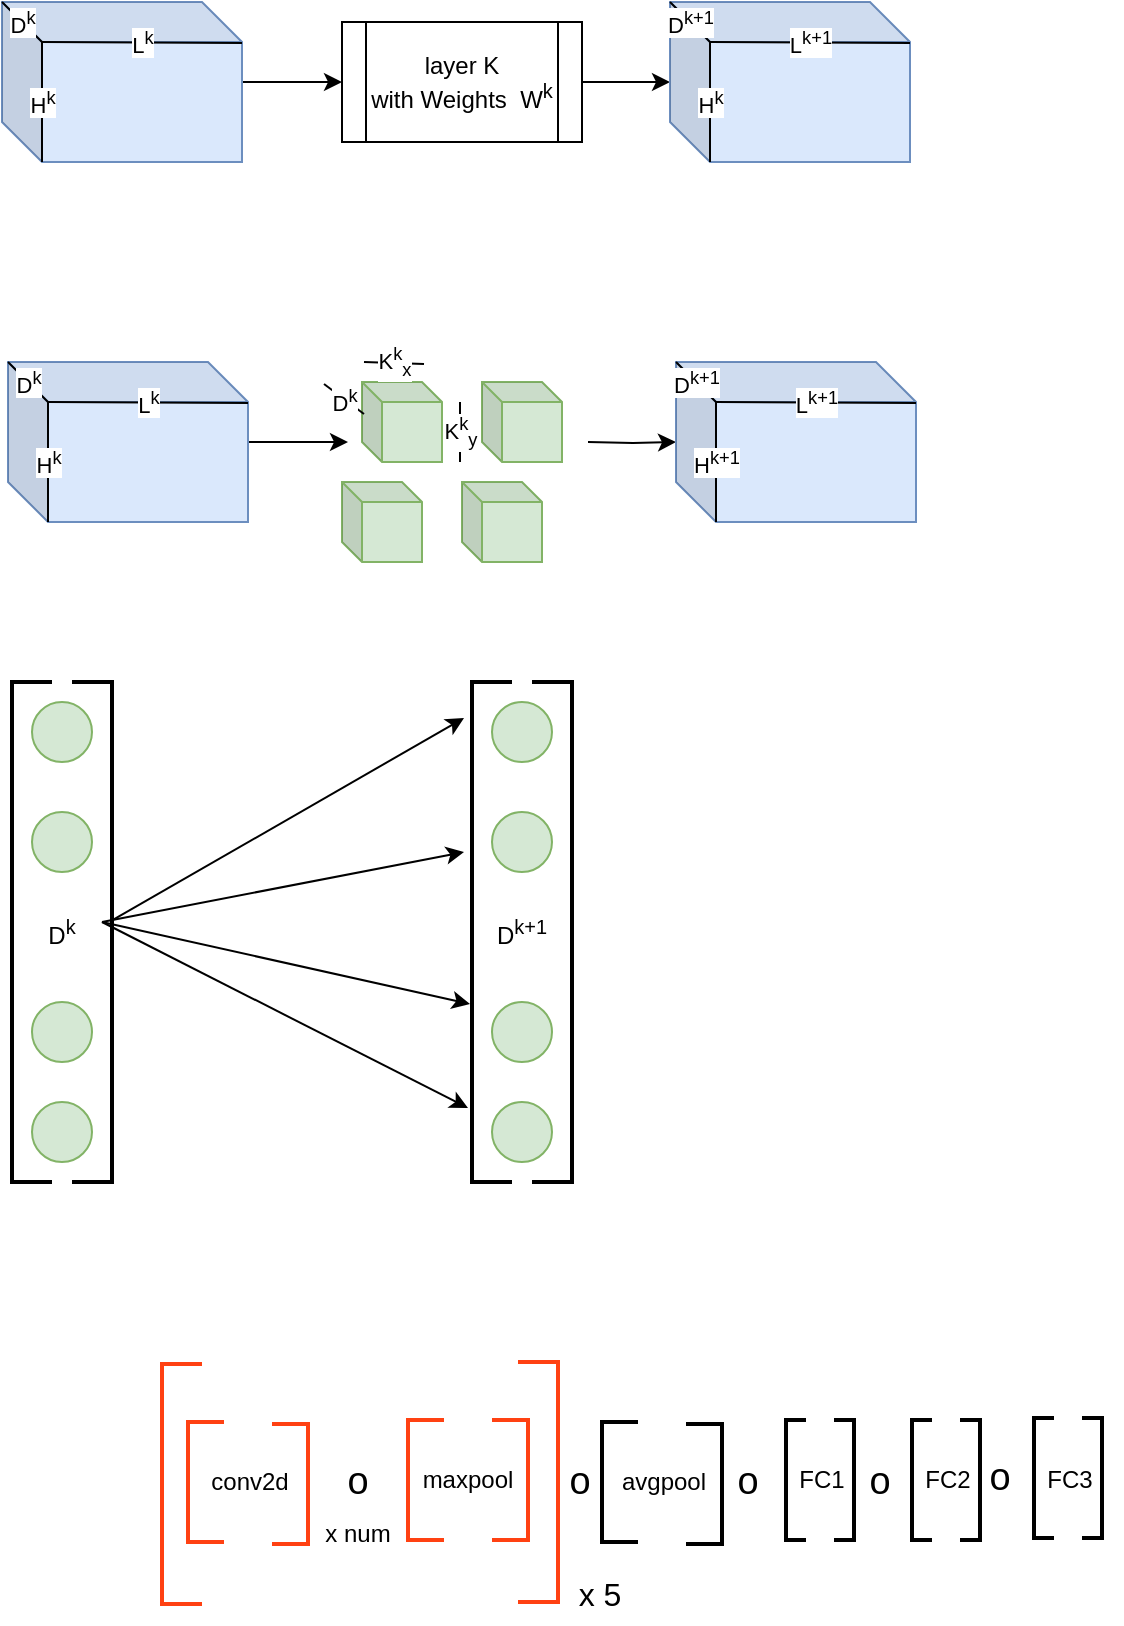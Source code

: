 <mxfile version="20.0.1" type="github">
  <diagram id="wSgpHQAtbLM4m3tJ_IFb" name="Page-1">
    <mxGraphModel dx="946" dy="589" grid="0" gridSize="10" guides="1" tooltips="1" connect="1" arrows="1" fold="1" page="1" pageScale="1" pageWidth="827" pageHeight="1169" math="0" shadow="0">
      <root>
        <mxCell id="0" />
        <mxCell id="1" parent="0" />
        <mxCell id="3ilonqyPFR8n0Mdz5V8T-7" value="" style="edgeStyle=orthogonalEdgeStyle;rounded=0;orthogonalLoop=1;jettySize=auto;html=1;shadow=0;" edge="1" parent="1" source="3ilonqyPFR8n0Mdz5V8T-1" target="3ilonqyPFR8n0Mdz5V8T-6">
          <mxGeometry relative="1" as="geometry" />
        </mxCell>
        <mxCell id="3ilonqyPFR8n0Mdz5V8T-1" value="" style="shape=cube;whiteSpace=wrap;html=1;boundedLbl=1;backgroundOutline=1;darkOpacity=0.05;darkOpacity2=0.1;fillColor=#dae8fc;strokeColor=#6c8ebf;" vertex="1" parent="1">
          <mxGeometry x="80" y="140" width="120" height="80" as="geometry" />
        </mxCell>
        <mxCell id="3ilonqyPFR8n0Mdz5V8T-2" value="L&lt;sup&gt;k&lt;/sup&gt;" style="endArrow=none;html=1;rounded=0;" edge="1" parent="1">
          <mxGeometry width="50" height="50" relative="1" as="geometry">
            <mxPoint x="100" y="160" as="sourcePoint" />
            <mxPoint x="200" y="160.5" as="targetPoint" />
            <Array as="points" />
          </mxGeometry>
        </mxCell>
        <mxCell id="3ilonqyPFR8n0Mdz5V8T-3" value="H&lt;sup&gt;k&lt;/sup&gt;" style="endArrow=none;html=1;rounded=0;" edge="1" parent="1">
          <mxGeometry width="50" height="50" relative="1" as="geometry">
            <mxPoint x="100" y="220" as="sourcePoint" />
            <mxPoint x="100" y="160" as="targetPoint" />
            <Array as="points" />
          </mxGeometry>
        </mxCell>
        <mxCell id="3ilonqyPFR8n0Mdz5V8T-4" value="D&lt;sup&gt;k&lt;/sup&gt;" style="endArrow=none;html=1;rounded=0;exitX=0;exitY=0;exitDx=0;exitDy=0;exitPerimeter=0;" edge="1" parent="1" source="3ilonqyPFR8n0Mdz5V8T-1">
          <mxGeometry width="50" height="50" relative="1" as="geometry">
            <mxPoint x="120" y="180" as="sourcePoint" />
            <mxPoint x="100" y="160" as="targetPoint" />
            <Array as="points" />
          </mxGeometry>
        </mxCell>
        <mxCell id="3ilonqyPFR8n0Mdz5V8T-12" value="" style="edgeStyle=orthogonalEdgeStyle;rounded=0;orthogonalLoop=1;jettySize=auto;html=1;shadow=0;" edge="1" parent="1" source="3ilonqyPFR8n0Mdz5V8T-6" target="3ilonqyPFR8n0Mdz5V8T-8">
          <mxGeometry relative="1" as="geometry" />
        </mxCell>
        <mxCell id="3ilonqyPFR8n0Mdz5V8T-6" value="layer K&lt;br&gt;with Weights&amp;nbsp; W&lt;sup&gt;k&lt;br&gt;&lt;/sup&gt;" style="shape=process;whiteSpace=wrap;html=1;backgroundOutline=1;rotation=0;" vertex="1" parent="1">
          <mxGeometry x="250" y="150" width="120" height="60" as="geometry" />
        </mxCell>
        <mxCell id="3ilonqyPFR8n0Mdz5V8T-8" value="" style="shape=cube;whiteSpace=wrap;html=1;boundedLbl=1;backgroundOutline=1;darkOpacity=0.05;darkOpacity2=0.1;fillColor=#dae8fc;strokeColor=#6c8ebf;" vertex="1" parent="1">
          <mxGeometry x="414" y="140" width="120" height="80" as="geometry" />
        </mxCell>
        <mxCell id="3ilonqyPFR8n0Mdz5V8T-9" value="L&lt;sup&gt;k+1&lt;/sup&gt;" style="endArrow=none;html=1;rounded=0;" edge="1" parent="1">
          <mxGeometry width="50" height="50" relative="1" as="geometry">
            <mxPoint x="434" y="160" as="sourcePoint" />
            <mxPoint x="534" y="160.5" as="targetPoint" />
            <Array as="points" />
          </mxGeometry>
        </mxCell>
        <mxCell id="3ilonqyPFR8n0Mdz5V8T-10" value="H&lt;sup&gt;k&lt;/sup&gt;" style="endArrow=none;html=1;rounded=0;" edge="1" parent="1">
          <mxGeometry width="50" height="50" relative="1" as="geometry">
            <mxPoint x="434" y="220" as="sourcePoint" />
            <mxPoint x="434" y="160" as="targetPoint" />
            <Array as="points" />
          </mxGeometry>
        </mxCell>
        <mxCell id="3ilonqyPFR8n0Mdz5V8T-11" value="D&lt;sup&gt;k+1&lt;/sup&gt;" style="endArrow=none;html=1;rounded=0;exitX=0;exitY=0;exitDx=0;exitDy=0;exitPerimeter=0;" edge="1" parent="1" source="3ilonqyPFR8n0Mdz5V8T-8">
          <mxGeometry width="50" height="50" relative="1" as="geometry">
            <mxPoint x="454" y="180" as="sourcePoint" />
            <mxPoint x="434" y="160" as="targetPoint" />
            <Array as="points" />
          </mxGeometry>
        </mxCell>
        <mxCell id="3ilonqyPFR8n0Mdz5V8T-13" value="" style="edgeStyle=orthogonalEdgeStyle;rounded=0;orthogonalLoop=1;jettySize=auto;html=1;shadow=0;" edge="1" parent="1" source="3ilonqyPFR8n0Mdz5V8T-14">
          <mxGeometry relative="1" as="geometry">
            <mxPoint x="253" y="360" as="targetPoint" />
          </mxGeometry>
        </mxCell>
        <mxCell id="3ilonqyPFR8n0Mdz5V8T-14" value="" style="shape=cube;whiteSpace=wrap;html=1;boundedLbl=1;backgroundOutline=1;darkOpacity=0.05;darkOpacity2=0.1;fillColor=#dae8fc;strokeColor=#6c8ebf;" vertex="1" parent="1">
          <mxGeometry x="83" y="320" width="120" height="80" as="geometry" />
        </mxCell>
        <mxCell id="3ilonqyPFR8n0Mdz5V8T-15" value="L&lt;sup&gt;k&lt;/sup&gt;" style="endArrow=none;html=1;rounded=0;" edge="1" parent="1">
          <mxGeometry width="50" height="50" relative="1" as="geometry">
            <mxPoint x="103" y="340" as="sourcePoint" />
            <mxPoint x="203" y="340.5" as="targetPoint" />
            <Array as="points" />
          </mxGeometry>
        </mxCell>
        <mxCell id="3ilonqyPFR8n0Mdz5V8T-16" value="H&lt;sup&gt;k&lt;/sup&gt;" style="endArrow=none;html=1;rounded=0;" edge="1" parent="1">
          <mxGeometry width="50" height="50" relative="1" as="geometry">
            <mxPoint x="103" y="400" as="sourcePoint" />
            <mxPoint x="103" y="340" as="targetPoint" />
            <Array as="points" />
          </mxGeometry>
        </mxCell>
        <mxCell id="3ilonqyPFR8n0Mdz5V8T-17" value="D&lt;sup&gt;k&lt;/sup&gt;" style="endArrow=none;html=1;rounded=0;exitX=0;exitY=0;exitDx=0;exitDy=0;exitPerimeter=0;" edge="1" parent="1" source="3ilonqyPFR8n0Mdz5V8T-14">
          <mxGeometry width="50" height="50" relative="1" as="geometry">
            <mxPoint x="123" y="360" as="sourcePoint" />
            <mxPoint x="103" y="340" as="targetPoint" />
            <Array as="points" />
          </mxGeometry>
        </mxCell>
        <mxCell id="3ilonqyPFR8n0Mdz5V8T-18" value="" style="edgeStyle=orthogonalEdgeStyle;rounded=0;orthogonalLoop=1;jettySize=auto;html=1;shadow=0;" edge="1" parent="1" target="3ilonqyPFR8n0Mdz5V8T-20">
          <mxGeometry relative="1" as="geometry">
            <mxPoint x="373" y="360" as="sourcePoint" />
          </mxGeometry>
        </mxCell>
        <mxCell id="3ilonqyPFR8n0Mdz5V8T-20" value="" style="shape=cube;whiteSpace=wrap;html=1;boundedLbl=1;backgroundOutline=1;darkOpacity=0.05;darkOpacity2=0.1;fillColor=#dae8fc;strokeColor=#6c8ebf;" vertex="1" parent="1">
          <mxGeometry x="417" y="320" width="120" height="80" as="geometry" />
        </mxCell>
        <mxCell id="3ilonqyPFR8n0Mdz5V8T-21" value="L&lt;sup&gt;k+1&lt;/sup&gt;" style="endArrow=none;html=1;rounded=0;" edge="1" parent="1">
          <mxGeometry width="50" height="50" relative="1" as="geometry">
            <mxPoint x="437" y="340" as="sourcePoint" />
            <mxPoint x="537" y="340.5" as="targetPoint" />
            <Array as="points" />
          </mxGeometry>
        </mxCell>
        <mxCell id="3ilonqyPFR8n0Mdz5V8T-22" value="H&lt;sup&gt;k+1&lt;br&gt;&lt;/sup&gt;" style="endArrow=none;html=1;rounded=0;" edge="1" parent="1">
          <mxGeometry width="50" height="50" relative="1" as="geometry">
            <mxPoint x="437" y="400" as="sourcePoint" />
            <mxPoint x="437" y="340" as="targetPoint" />
            <Array as="points" />
          </mxGeometry>
        </mxCell>
        <mxCell id="3ilonqyPFR8n0Mdz5V8T-23" value="D&lt;sup&gt;k+1&lt;/sup&gt;" style="endArrow=none;html=1;rounded=0;exitX=0;exitY=0;exitDx=0;exitDy=0;exitPerimeter=0;" edge="1" parent="1" source="3ilonqyPFR8n0Mdz5V8T-20">
          <mxGeometry width="50" height="50" relative="1" as="geometry">
            <mxPoint x="457" y="360" as="sourcePoint" />
            <mxPoint x="437" y="340" as="targetPoint" />
            <Array as="points" />
          </mxGeometry>
        </mxCell>
        <mxCell id="3ilonqyPFR8n0Mdz5V8T-27" value="" style="shape=cube;whiteSpace=wrap;html=1;boundedLbl=1;backgroundOutline=1;darkOpacity=0.05;darkOpacity2=0.1;size=10;fillColor=#d5e8d4;strokeColor=#82b366;" vertex="1" parent="1">
          <mxGeometry x="250" y="380" width="40" height="40" as="geometry" />
        </mxCell>
        <mxCell id="3ilonqyPFR8n0Mdz5V8T-28" value="" style="shape=cube;whiteSpace=wrap;html=1;boundedLbl=1;backgroundOutline=1;darkOpacity=0.05;darkOpacity2=0.1;size=10;fillColor=#d5e8d4;strokeColor=#82b366;" vertex="1" parent="1">
          <mxGeometry x="260" y="330" width="40" height="40" as="geometry" />
        </mxCell>
        <mxCell id="3ilonqyPFR8n0Mdz5V8T-29" value="" style="shape=cube;whiteSpace=wrap;html=1;boundedLbl=1;backgroundOutline=1;darkOpacity=0.05;darkOpacity2=0.1;size=10;fillColor=#d5e8d4;strokeColor=#82b366;" vertex="1" parent="1">
          <mxGeometry x="310" y="380" width="40" height="40" as="geometry" />
        </mxCell>
        <mxCell id="3ilonqyPFR8n0Mdz5V8T-30" value="" style="shape=cube;whiteSpace=wrap;html=1;boundedLbl=1;backgroundOutline=1;darkOpacity=0.05;darkOpacity2=0.1;size=10;fillColor=#d5e8d4;strokeColor=#82b366;" vertex="1" parent="1">
          <mxGeometry x="320" y="330" width="40" height="40" as="geometry" />
        </mxCell>
        <mxCell id="3ilonqyPFR8n0Mdz5V8T-31" value="K&lt;sup&gt;k&lt;/sup&gt;&lt;sub&gt;x&lt;/sub&gt;" style="endArrow=none;html=1;rounded=0;" edge="1" parent="1">
          <mxGeometry width="50" height="50" relative="1" as="geometry">
            <mxPoint x="261" y="320" as="sourcePoint" />
            <mxPoint x="291" y="321" as="targetPoint" />
            <Array as="points" />
          </mxGeometry>
        </mxCell>
        <mxCell id="3ilonqyPFR8n0Mdz5V8T-32" value="K&lt;sup&gt;k&lt;/sup&gt;&lt;sub&gt;y&lt;/sub&gt;" style="endArrow=none;html=1;rounded=0;entryX=0;entryY=0;entryDx=10;entryDy=40;entryPerimeter=0;" edge="1" parent="1">
          <mxGeometry width="50" height="50" relative="1" as="geometry">
            <mxPoint x="309" y="340" as="sourcePoint" />
            <mxPoint x="309" y="370" as="targetPoint" />
            <Array as="points" />
          </mxGeometry>
        </mxCell>
        <mxCell id="3ilonqyPFR8n0Mdz5V8T-34" value="D&lt;sup&gt;k&lt;/sup&gt;" style="endArrow=none;html=1;rounded=0;" edge="1" parent="1">
          <mxGeometry width="50" height="50" relative="1" as="geometry">
            <mxPoint x="241" y="331" as="sourcePoint" />
            <mxPoint x="261" y="346" as="targetPoint" />
            <Array as="points" />
          </mxGeometry>
        </mxCell>
        <mxCell id="3ilonqyPFR8n0Mdz5V8T-41" value="D&lt;sup&gt;k&lt;/sup&gt;" style="text;html=1;strokeColor=none;fillColor=none;align=center;verticalAlign=middle;whiteSpace=wrap;rounded=0;" vertex="1" parent="1">
          <mxGeometry x="80" y="590" width="60" height="30" as="geometry" />
        </mxCell>
        <mxCell id="3ilonqyPFR8n0Mdz5V8T-43" value="" style="ellipse;whiteSpace=wrap;html=1;aspect=fixed;fillColor=#d5e8d4;strokeColor=#82b366;" vertex="1" parent="1">
          <mxGeometry x="95" y="490" width="30" height="30" as="geometry" />
        </mxCell>
        <mxCell id="3ilonqyPFR8n0Mdz5V8T-44" value="" style="ellipse;whiteSpace=wrap;html=1;aspect=fixed;fillColor=#d5e8d4;strokeColor=#82b366;" vertex="1" parent="1">
          <mxGeometry x="95" y="545" width="30" height="30" as="geometry" />
        </mxCell>
        <mxCell id="3ilonqyPFR8n0Mdz5V8T-45" value="" style="ellipse;whiteSpace=wrap;html=1;aspect=fixed;fillColor=#d5e8d4;strokeColor=#82b366;" vertex="1" parent="1">
          <mxGeometry x="95" y="640" width="30" height="30" as="geometry" />
        </mxCell>
        <mxCell id="3ilonqyPFR8n0Mdz5V8T-46" value="" style="ellipse;whiteSpace=wrap;html=1;aspect=fixed;fillColor=#d5e8d4;strokeColor=#82b366;" vertex="1" parent="1">
          <mxGeometry x="95" y="690" width="30" height="30" as="geometry" />
        </mxCell>
        <mxCell id="3ilonqyPFR8n0Mdz5V8T-47" value="" style="strokeWidth=2;html=1;shape=mxgraph.flowchart.annotation_1;align=left;pointerEvents=1;" vertex="1" parent="1">
          <mxGeometry x="85" y="480" width="20" height="250" as="geometry" />
        </mxCell>
        <mxCell id="3ilonqyPFR8n0Mdz5V8T-50" value="" style="strokeWidth=2;html=1;shape=mxgraph.flowchart.annotation_1;align=left;pointerEvents=1;rotation=-180;" vertex="1" parent="1">
          <mxGeometry x="115" y="480" width="20" height="250" as="geometry" />
        </mxCell>
        <mxCell id="3ilonqyPFR8n0Mdz5V8T-51" value="D&lt;sup&gt;k+1&lt;/sup&gt;" style="text;html=1;strokeColor=none;fillColor=none;align=center;verticalAlign=middle;whiteSpace=wrap;rounded=0;" vertex="1" parent="1">
          <mxGeometry x="310" y="590" width="60" height="30" as="geometry" />
        </mxCell>
        <mxCell id="3ilonqyPFR8n0Mdz5V8T-52" value="" style="ellipse;whiteSpace=wrap;html=1;aspect=fixed;fillColor=#d5e8d4;strokeColor=#82b366;" vertex="1" parent="1">
          <mxGeometry x="325" y="490" width="30" height="30" as="geometry" />
        </mxCell>
        <mxCell id="3ilonqyPFR8n0Mdz5V8T-53" value="" style="ellipse;whiteSpace=wrap;html=1;aspect=fixed;fillColor=#d5e8d4;strokeColor=#82b366;" vertex="1" parent="1">
          <mxGeometry x="325" y="545" width="30" height="30" as="geometry" />
        </mxCell>
        <mxCell id="3ilonqyPFR8n0Mdz5V8T-54" value="" style="ellipse;whiteSpace=wrap;html=1;aspect=fixed;fillColor=#d5e8d4;strokeColor=#82b366;" vertex="1" parent="1">
          <mxGeometry x="325" y="640" width="30" height="30" as="geometry" />
        </mxCell>
        <mxCell id="3ilonqyPFR8n0Mdz5V8T-55" value="" style="ellipse;whiteSpace=wrap;html=1;aspect=fixed;fillColor=#d5e8d4;strokeColor=#82b366;" vertex="1" parent="1">
          <mxGeometry x="325" y="690" width="30" height="30" as="geometry" />
        </mxCell>
        <mxCell id="3ilonqyPFR8n0Mdz5V8T-56" value="" style="strokeWidth=2;html=1;shape=mxgraph.flowchart.annotation_1;align=left;pointerEvents=1;" vertex="1" parent="1">
          <mxGeometry x="315" y="480" width="20" height="250" as="geometry" />
        </mxCell>
        <mxCell id="3ilonqyPFR8n0Mdz5V8T-57" value="" style="strokeWidth=2;html=1;shape=mxgraph.flowchart.annotation_1;align=left;pointerEvents=1;rotation=-180;" vertex="1" parent="1">
          <mxGeometry x="345" y="480" width="20" height="250" as="geometry" />
        </mxCell>
        <mxCell id="3ilonqyPFR8n0Mdz5V8T-58" value="" style="endArrow=classic;html=1;rounded=0;shadow=0;entryX=-0.2;entryY=0.072;entryDx=0;entryDy=0;entryPerimeter=0;" edge="1" parent="1" source="3ilonqyPFR8n0Mdz5V8T-50" target="3ilonqyPFR8n0Mdz5V8T-56">
          <mxGeometry width="50" height="50" relative="1" as="geometry">
            <mxPoint x="390" y="680" as="sourcePoint" />
            <mxPoint x="440" y="630" as="targetPoint" />
          </mxGeometry>
        </mxCell>
        <mxCell id="3ilonqyPFR8n0Mdz5V8T-59" value="" style="endArrow=classic;html=1;rounded=0;shadow=0;entryX=-0.2;entryY=0.34;entryDx=0;entryDy=0;entryPerimeter=0;" edge="1" parent="1" target="3ilonqyPFR8n0Mdz5V8T-56">
          <mxGeometry width="50" height="50" relative="1" as="geometry">
            <mxPoint x="130" y="600" as="sourcePoint" />
            <mxPoint x="321" y="508" as="targetPoint" />
          </mxGeometry>
        </mxCell>
        <mxCell id="3ilonqyPFR8n0Mdz5V8T-61" value="" style="endArrow=classic;html=1;rounded=0;shadow=0;entryX=-0.05;entryY=0.644;entryDx=0;entryDy=0;entryPerimeter=0;" edge="1" parent="1" target="3ilonqyPFR8n0Mdz5V8T-56">
          <mxGeometry width="50" height="50" relative="1" as="geometry">
            <mxPoint x="130" y="600" as="sourcePoint" />
            <mxPoint x="321" y="575" as="targetPoint" />
          </mxGeometry>
        </mxCell>
        <mxCell id="3ilonqyPFR8n0Mdz5V8T-62" value="" style="endArrow=classic;html=1;rounded=0;shadow=0;entryX=-0.1;entryY=0.852;entryDx=0;entryDy=0;entryPerimeter=0;" edge="1" parent="1" target="3ilonqyPFR8n0Mdz5V8T-56">
          <mxGeometry width="50" height="50" relative="1" as="geometry">
            <mxPoint x="130" y="600" as="sourcePoint" />
            <mxPoint x="331" y="585" as="targetPoint" />
          </mxGeometry>
        </mxCell>
        <mxCell id="3ilonqyPFR8n0Mdz5V8T-67" value="" style="strokeWidth=2;html=1;shape=mxgraph.flowchart.annotation_1;align=left;pointerEvents=1;fillColor=none;strokeColor=#FF4112;" vertex="1" parent="1">
          <mxGeometry x="160" y="821" width="20" height="120" as="geometry" />
        </mxCell>
        <mxCell id="3ilonqyPFR8n0Mdz5V8T-68" value="" style="strokeWidth=2;html=1;shape=mxgraph.flowchart.annotation_1;align=left;pointerEvents=1;rotation=-180;fillColor=none;strokeColor=#FF4112;" vertex="1" parent="1">
          <mxGeometry x="338" y="820" width="20" height="120" as="geometry" />
        </mxCell>
        <mxCell id="3ilonqyPFR8n0Mdz5V8T-69" value="" style="strokeWidth=2;html=1;shape=mxgraph.flowchart.annotation_1;align=left;pointerEvents=1;fillColor=none;strokeColor=#FF4112;" vertex="1" parent="1">
          <mxGeometry x="173" y="850" width="18" height="60" as="geometry" />
        </mxCell>
        <mxCell id="3ilonqyPFR8n0Mdz5V8T-70" value="" style="strokeWidth=2;html=1;shape=mxgraph.flowchart.annotation_1;align=left;pointerEvents=1;rotation=-180;fillColor=none;strokeColor=#FF4112;" vertex="1" parent="1">
          <mxGeometry x="215" y="851" width="18" height="60" as="geometry" />
        </mxCell>
        <mxCell id="3ilonqyPFR8n0Mdz5V8T-71" value="conv2d" style="text;html=1;strokeColor=none;fillColor=none;align=center;verticalAlign=middle;whiteSpace=wrap;rounded=0;" vertex="1" parent="1">
          <mxGeometry x="174" y="865" width="60" height="30" as="geometry" />
        </mxCell>
        <mxCell id="3ilonqyPFR8n0Mdz5V8T-72" value="&lt;font style=&quot;font-size: 16px;&quot;&gt;x 5&lt;/font&gt;" style="text;html=1;strokeColor=none;fillColor=none;align=center;verticalAlign=middle;whiteSpace=wrap;rounded=0;" vertex="1" parent="1">
          <mxGeometry x="349" y="921" width="60" height="30" as="geometry" />
        </mxCell>
        <mxCell id="3ilonqyPFR8n0Mdz5V8T-73" value="x num" style="text;html=1;strokeColor=none;fillColor=none;align=center;verticalAlign=middle;whiteSpace=wrap;rounded=0;" vertex="1" parent="1">
          <mxGeometry x="228" y="891" width="60" height="30" as="geometry" />
        </mxCell>
        <mxCell id="3ilonqyPFR8n0Mdz5V8T-74" value="&lt;font style=&quot;font-size: 19px;&quot;&gt;o&lt;/font&gt;" style="text;html=1;strokeColor=none;fillColor=none;align=center;verticalAlign=middle;whiteSpace=wrap;rounded=0;" vertex="1" parent="1">
          <mxGeometry x="228" y="865" width="60" height="30" as="geometry" />
        </mxCell>
        <mxCell id="3ilonqyPFR8n0Mdz5V8T-75" value="" style="strokeWidth=2;html=1;shape=mxgraph.flowchart.annotation_1;align=left;pointerEvents=1;fillColor=none;strokeColor=#FF4112;" vertex="1" parent="1">
          <mxGeometry x="283" y="849" width="18" height="60" as="geometry" />
        </mxCell>
        <mxCell id="3ilonqyPFR8n0Mdz5V8T-76" value="" style="strokeWidth=2;html=1;shape=mxgraph.flowchart.annotation_1;align=left;pointerEvents=1;rotation=-180;fillColor=none;strokeColor=#FF4112;" vertex="1" parent="1">
          <mxGeometry x="325" y="849" width="18" height="60" as="geometry" />
        </mxCell>
        <mxCell id="3ilonqyPFR8n0Mdz5V8T-81" value="maxpool" style="text;html=1;strokeColor=none;fillColor=none;align=center;verticalAlign=middle;whiteSpace=wrap;rounded=0;" vertex="1" parent="1">
          <mxGeometry x="283" y="864" width="60" height="30" as="geometry" />
        </mxCell>
        <mxCell id="3ilonqyPFR8n0Mdz5V8T-82" value="&lt;font style=&quot;font-size: 19px;&quot;&gt;o&lt;/font&gt;" style="text;html=1;strokeColor=none;fillColor=none;align=center;verticalAlign=middle;whiteSpace=wrap;rounded=0;" vertex="1" parent="1">
          <mxGeometry x="339" y="865" width="60" height="30" as="geometry" />
        </mxCell>
        <mxCell id="3ilonqyPFR8n0Mdz5V8T-83" value="" style="strokeWidth=2;html=1;shape=mxgraph.flowchart.annotation_1;align=left;pointerEvents=1;" vertex="1" parent="1">
          <mxGeometry x="380" y="850" width="18" height="60" as="geometry" />
        </mxCell>
        <mxCell id="3ilonqyPFR8n0Mdz5V8T-84" value="" style="strokeWidth=2;html=1;shape=mxgraph.flowchart.annotation_1;align=left;pointerEvents=1;rotation=-180;" vertex="1" parent="1">
          <mxGeometry x="422" y="851" width="18" height="60" as="geometry" />
        </mxCell>
        <mxCell id="3ilonqyPFR8n0Mdz5V8T-85" value="avgpool" style="text;html=1;strokeColor=none;fillColor=none;align=center;verticalAlign=middle;whiteSpace=wrap;rounded=0;" vertex="1" parent="1">
          <mxGeometry x="381" y="865" width="60" height="30" as="geometry" />
        </mxCell>
        <mxCell id="3ilonqyPFR8n0Mdz5V8T-87" value="&lt;font style=&quot;font-size: 19px;&quot;&gt;o&lt;/font&gt;" style="text;html=1;strokeColor=none;fillColor=none;align=center;verticalAlign=middle;whiteSpace=wrap;rounded=0;" vertex="1" parent="1">
          <mxGeometry x="423" y="865" width="60" height="30" as="geometry" />
        </mxCell>
        <mxCell id="3ilonqyPFR8n0Mdz5V8T-88" value="" style="strokeWidth=2;html=1;shape=mxgraph.flowchart.annotation_1;align=left;pointerEvents=1;" vertex="1" parent="1">
          <mxGeometry x="472" y="849" width="10" height="60" as="geometry" />
        </mxCell>
        <mxCell id="3ilonqyPFR8n0Mdz5V8T-90" value="FC1" style="text;html=1;strokeColor=none;fillColor=none;align=center;verticalAlign=middle;whiteSpace=wrap;rounded=0;" vertex="1" parent="1">
          <mxGeometry x="464" y="864" width="52" height="30" as="geometry" />
        </mxCell>
        <mxCell id="3ilonqyPFR8n0Mdz5V8T-94" value="" style="strokeWidth=2;html=1;shape=mxgraph.flowchart.annotation_1;align=left;pointerEvents=1;rotation=-180;" vertex="1" parent="1">
          <mxGeometry x="496" y="849" width="10" height="60" as="geometry" />
        </mxCell>
        <mxCell id="3ilonqyPFR8n0Mdz5V8T-95" value="&lt;font style=&quot;font-size: 19px;&quot;&gt;o&lt;/font&gt;" style="text;html=1;strokeColor=none;fillColor=none;align=center;verticalAlign=middle;whiteSpace=wrap;rounded=0;" vertex="1" parent="1">
          <mxGeometry x="489" y="865" width="60" height="30" as="geometry" />
        </mxCell>
        <mxCell id="3ilonqyPFR8n0Mdz5V8T-96" value="" style="strokeWidth=2;html=1;shape=mxgraph.flowchart.annotation_1;align=left;pointerEvents=1;" vertex="1" parent="1">
          <mxGeometry x="535" y="849" width="10" height="60" as="geometry" />
        </mxCell>
        <mxCell id="3ilonqyPFR8n0Mdz5V8T-97" value="FC2" style="text;html=1;strokeColor=none;fillColor=none;align=center;verticalAlign=middle;whiteSpace=wrap;rounded=0;" vertex="1" parent="1">
          <mxGeometry x="527" y="864" width="52" height="30" as="geometry" />
        </mxCell>
        <mxCell id="3ilonqyPFR8n0Mdz5V8T-98" value="" style="strokeWidth=2;html=1;shape=mxgraph.flowchart.annotation_1;align=left;pointerEvents=1;rotation=-180;" vertex="1" parent="1">
          <mxGeometry x="559" y="849" width="10" height="60" as="geometry" />
        </mxCell>
        <mxCell id="3ilonqyPFR8n0Mdz5V8T-99" value="" style="strokeWidth=2;html=1;shape=mxgraph.flowchart.annotation_1;align=left;pointerEvents=1;" vertex="1" parent="1">
          <mxGeometry x="596" y="848" width="10" height="60" as="geometry" />
        </mxCell>
        <mxCell id="3ilonqyPFR8n0Mdz5V8T-100" value="FC3" style="text;html=1;strokeColor=none;fillColor=none;align=center;verticalAlign=middle;whiteSpace=wrap;rounded=0;" vertex="1" parent="1">
          <mxGeometry x="588" y="864" width="52" height="30" as="geometry" />
        </mxCell>
        <mxCell id="3ilonqyPFR8n0Mdz5V8T-101" value="" style="strokeWidth=2;html=1;shape=mxgraph.flowchart.annotation_1;align=left;pointerEvents=1;rotation=-180;" vertex="1" parent="1">
          <mxGeometry x="620" y="848" width="10" height="60" as="geometry" />
        </mxCell>
        <mxCell id="3ilonqyPFR8n0Mdz5V8T-102" value="&lt;font style=&quot;font-size: 19px;&quot;&gt;o&lt;/font&gt;" style="text;html=1;strokeColor=none;fillColor=none;align=center;verticalAlign=middle;whiteSpace=wrap;rounded=0;" vertex="1" parent="1">
          <mxGeometry x="549" y="863" width="60" height="30" as="geometry" />
        </mxCell>
      </root>
    </mxGraphModel>
  </diagram>
</mxfile>
